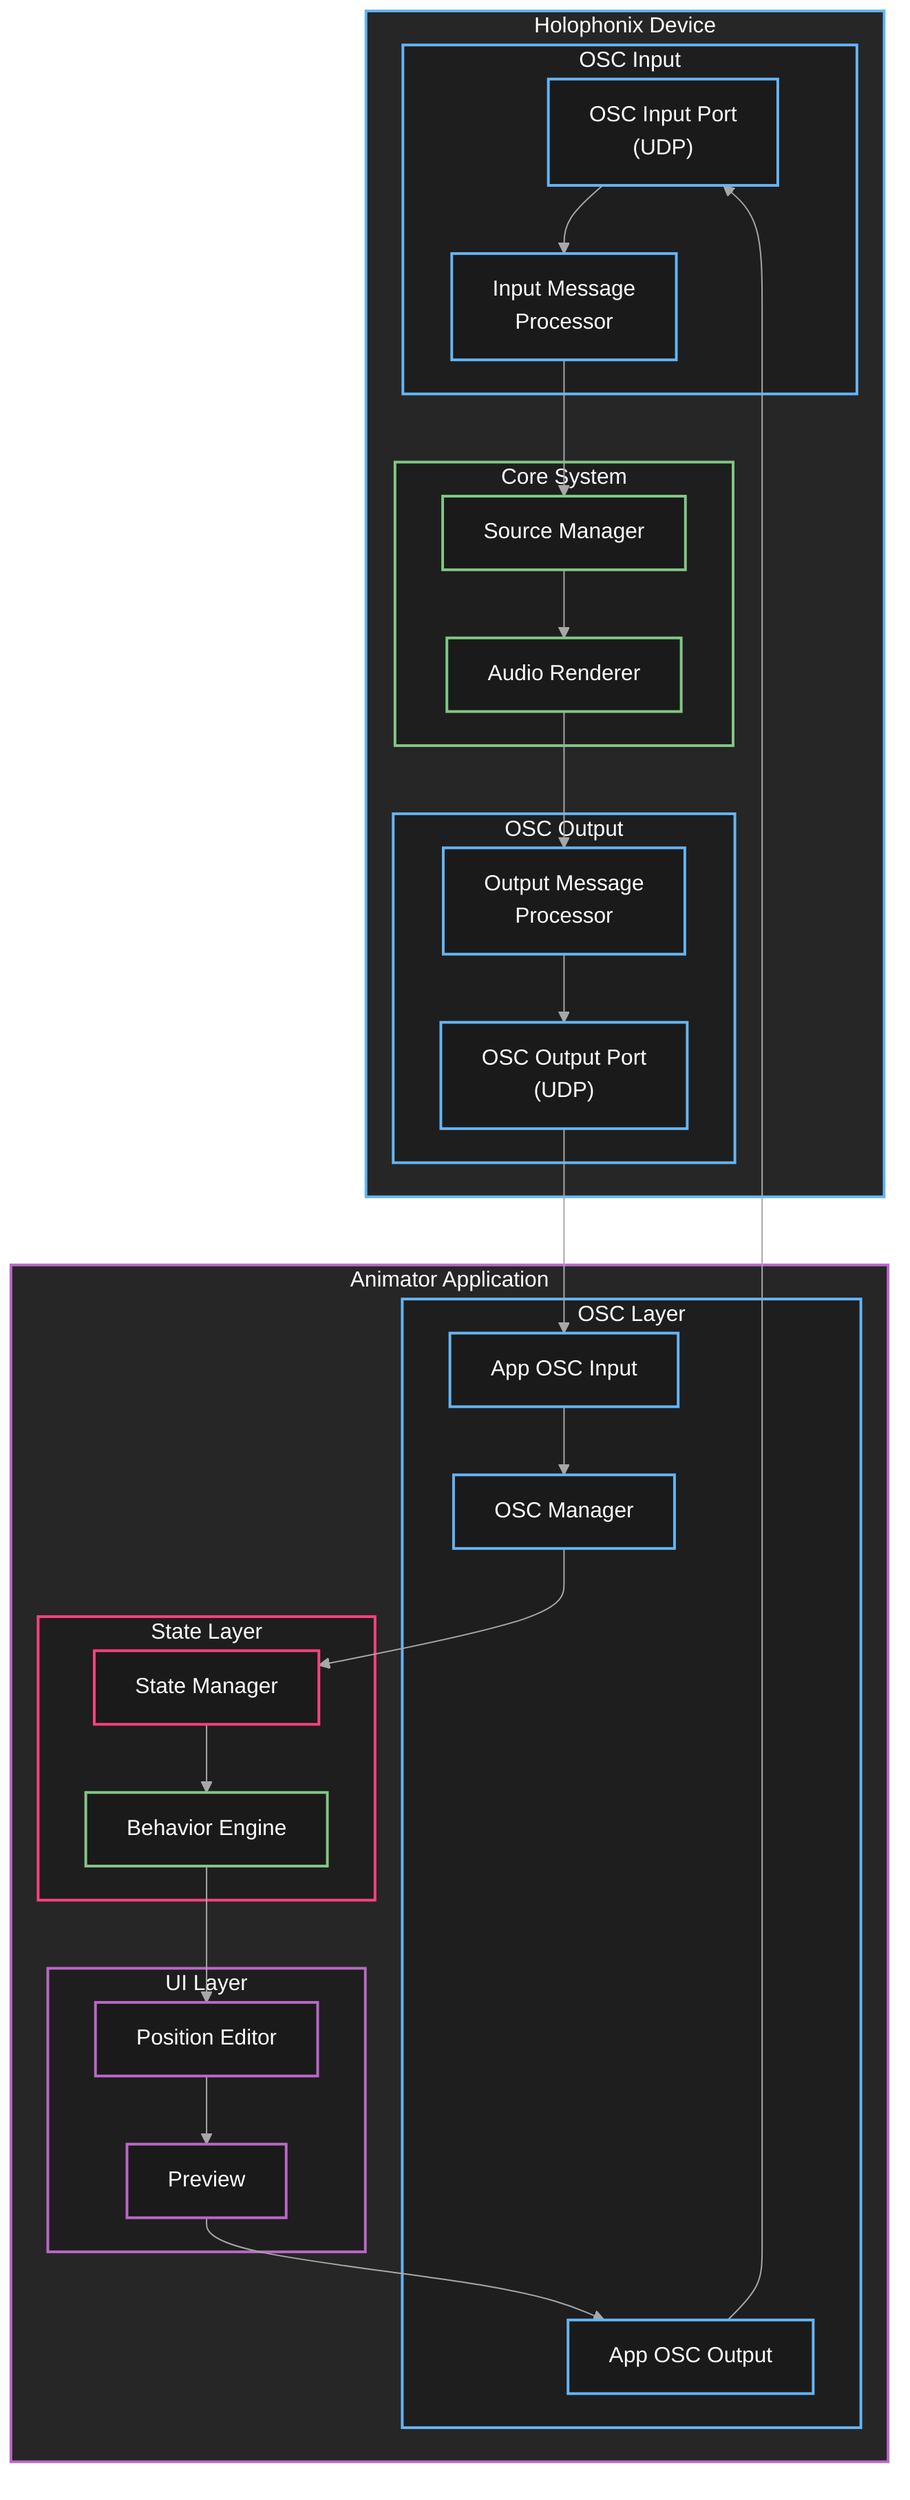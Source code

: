 %%{init: {
  'theme': 'dark',
  'themeVariables': {
    'primaryColor': '#2d2d2d',
    'primaryTextColor': '#fff',
    'primaryBorderColor': '#4a4a4a',
    'lineColor': '#a7a7a7',
    'secondaryColor': '#2d2d2d',
    'tertiaryColor': '#2d2d2d',
    'fontSize': '16px',
    'fontFamily': 'arial'
  }
}}%%
graph TB
    subgraph Device["Holophonix Device"]
        direction LR
        subgraph OSCInput["OSC Input"]
            OSCIn["OSC Input Port\n(UDP)"]
            InputProcessor["Input Message\nProcessor"]
        end
        
        subgraph Core["Core System"]
            SourceManager["Source Manager"]
            Renderer["Audio Renderer"]
        end
        
        subgraph OSCOutput["OSC Output"]
            OutputProcessor["Output Message\nProcessor"]
            OSCOut["OSC Output Port\n(UDP)"]
        end
    end

    subgraph Animator["Animator Application"]
        direction LR
        subgraph OSCLayer["OSC Layer"]
            AppOSCIn["App OSC Input"]
            AppOSCOut["App OSC Output"]
            OSCManager["OSC Manager"]
        end

        subgraph StateLayer["State Layer"]
            StateManager["State Manager"]
            BehaviorEngine["Behavior Engine"]
        end

        subgraph UILayer["UI Layer"]
            PositionEditor["Position Editor"]
            Preview["Preview"]
        end
    end

    %% OSC Message Flow
    OSCIn --> InputProcessor
    InputProcessor --> SourceManager
    SourceManager --> Renderer
    Renderer --> OutputProcessor
    OutputProcessor --> OSCOut

    %% Application Flow
    AppOSCIn --> OSCManager
    OSCManager --> StateManager
    StateManager --> BehaviorEngine
    BehaviorEngine --> PositionEditor
    PositionEditor --> Preview
    Preview --> AppOSCOut

    %% Cross-System Communication
    OSCOut --> AppOSCIn
    AppOSCOut --> OSCIn

    %% Node Styling
    classDef default fill:#2d2d2d,stroke:#a7a7a7,stroke-width:1px,color:#fff
    classDef osc fill:#1a1a1a,stroke:#64b5f6,stroke-width:2px,color:#fff
    classDef core fill:#1a1a1a,stroke:#81c784,stroke-width:2px,color:#fff
    classDef state fill:#1a1a1a,stroke:#ff4081,stroke-width:2px,color:#fff
    classDef ui fill:#1a1a1a,stroke:#ba68c8,stroke-width:2px,color:#fff

    class OSCIn,OSCOut,AppOSCIn,AppOSCOut,InputProcessor,OutputProcessor,OSCManager osc
    class SourceManager,Renderer,BehaviorEngine core
    class StateManager state
    class PositionEditor,Preview ui

    %% Subgraph styling
    style Device fill:#262626,stroke:#64b5f6,stroke-width:2px,color:#fff
    style OSCInput fill:#1e1e1e,stroke:#64b5f6,stroke-width:2px,color:#fff
    style Core fill:#1e1e1e,stroke:#81c784,stroke-width:2px,color:#fff
    style OSCOutput fill:#1e1e1e,stroke:#64b5f6,stroke-width:2px,color:#fff
    style Animator fill:#262626,stroke:#ba68c8,stroke-width:2px,color:#fff
    style OSCLayer fill:#1e1e1e,stroke:#64b5f6,stroke-width:2px,color:#fff
    style StateLayer fill:#1e1e1e,stroke:#ff4081,stroke-width:2px,color:#fff
    style UILayer fill:#1e1e1e,stroke:#ba68c8,stroke-width:2px,color:#fff